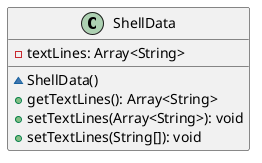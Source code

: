 @startuml

    class ShellData {
        -textLines: Array<String>
        ~ShellData()
        +getTextLines(): Array<String>
        +setTextLines(Array<String>): void
        +setTextLines(String[]): void
    }

@enduml
